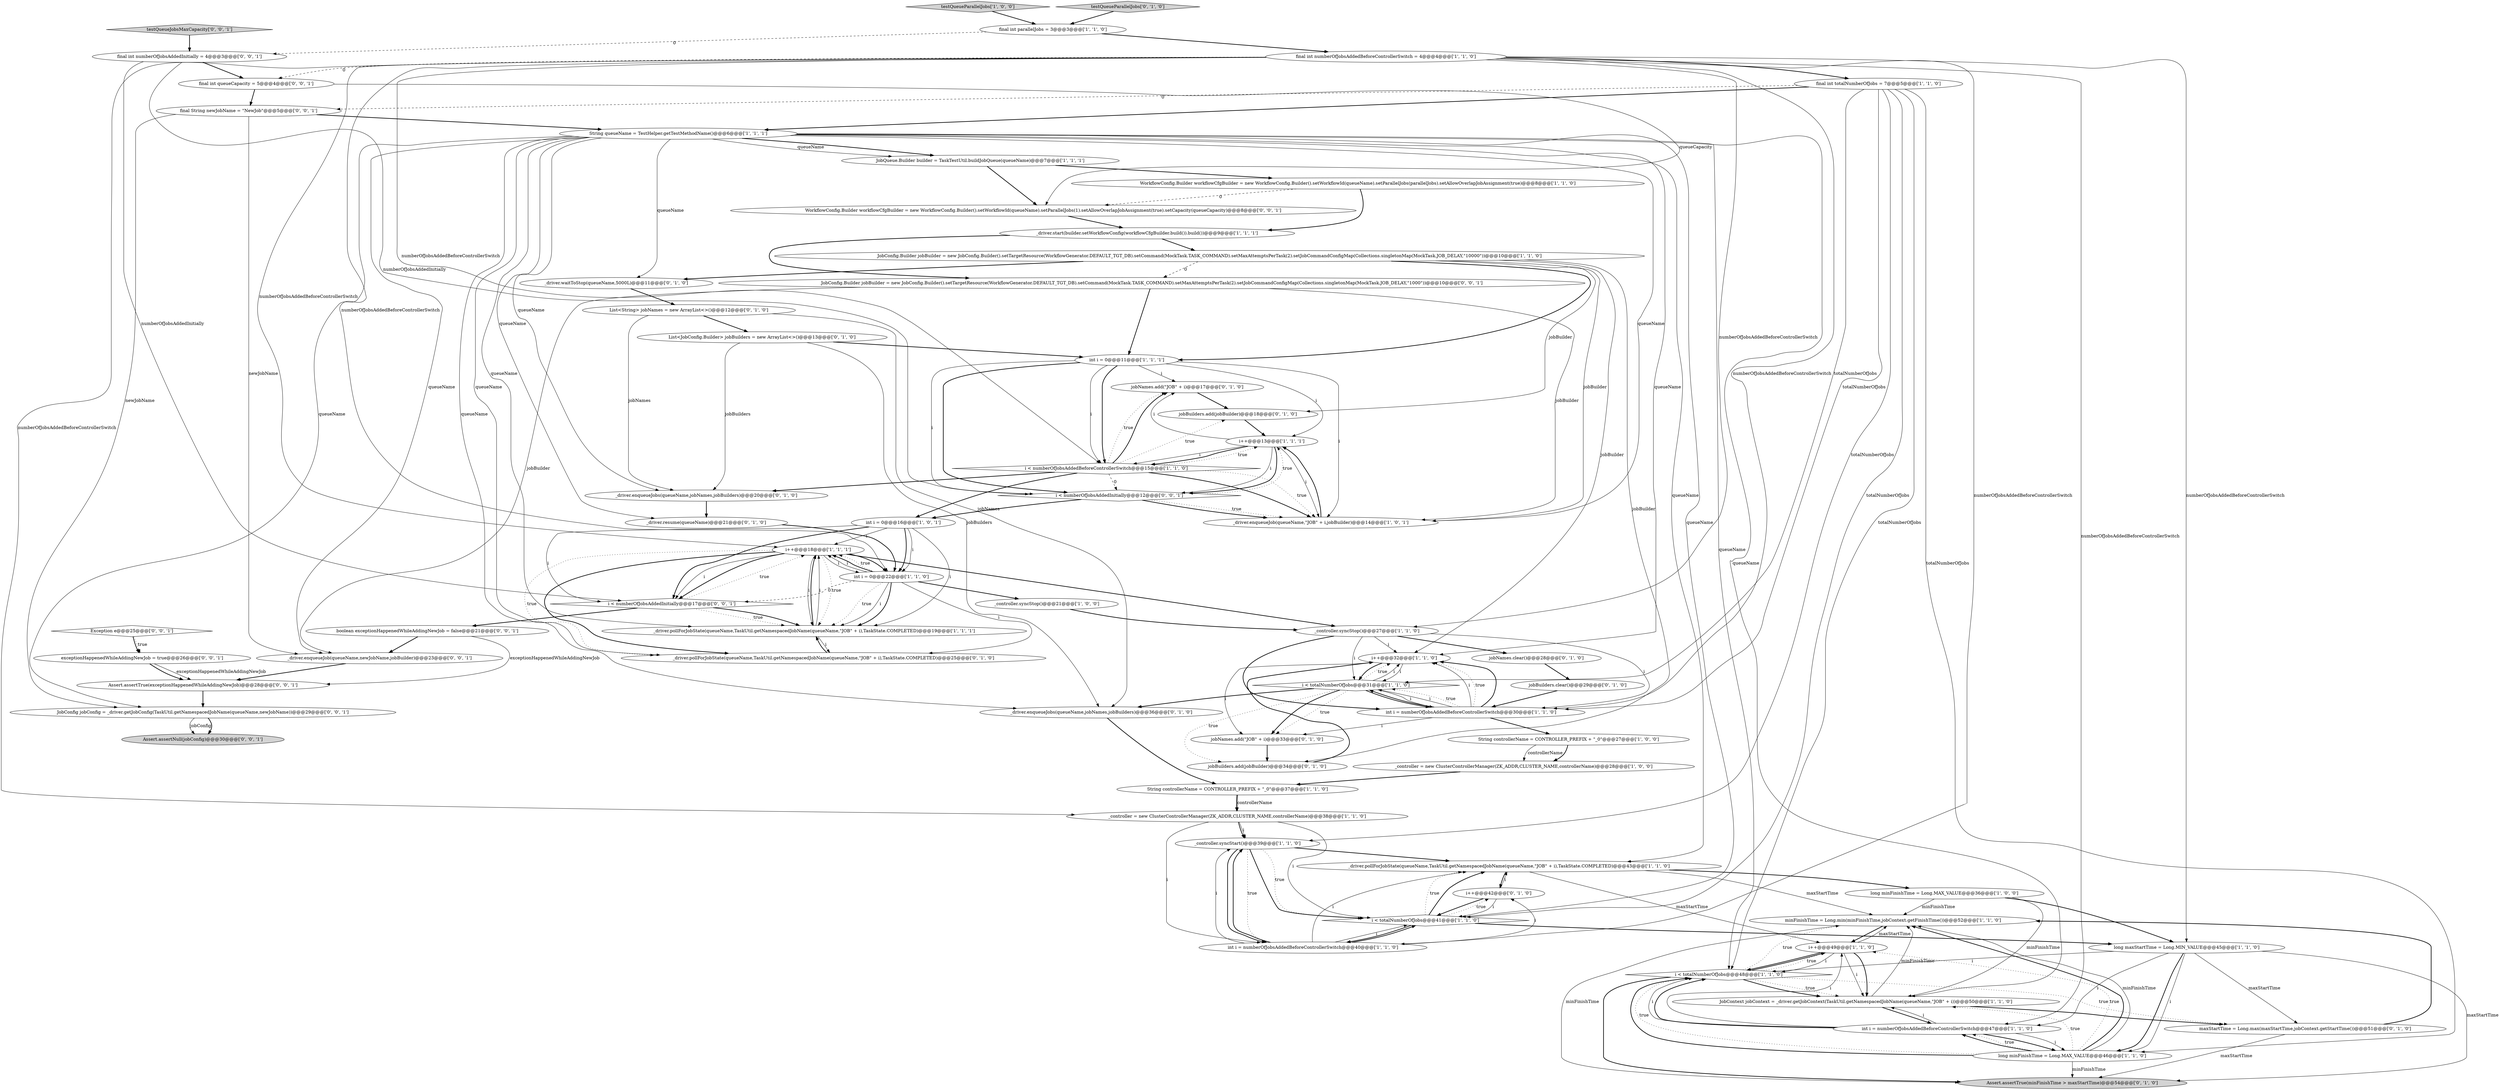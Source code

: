 digraph {
59 [style = filled, label = "JobConfig.Builder jobBuilder = new JobConfig.Builder().setTargetResource(WorkflowGenerator.DEFAULT_TGT_DB).setCommand(MockTask.TASK_COMMAND).setMaxAttemptsPerTask(2).setJobCommandConfigMap(Collections.singletonMap(MockTask.JOB_DELAY,\"1000\"))@@@10@@@['0', '0', '1']", fillcolor = white, shape = ellipse image = "AAA0AAABBB3BBB"];
23 [style = filled, label = "i < totalNumberOfJobs@@@48@@@['1', '1', '0']", fillcolor = white, shape = diamond image = "AAA0AAABBB1BBB"];
41 [style = filled, label = "_driver.waitToStop(queueName,5000L)@@@11@@@['0', '1', '0']", fillcolor = white, shape = ellipse image = "AAA1AAABBB2BBB"];
47 [style = filled, label = "jobNames.add(\"JOB\" + i)@@@17@@@['0', '1', '0']", fillcolor = white, shape = ellipse image = "AAA0AAABBB2BBB"];
26 [style = filled, label = "i++@@@18@@@['1', '1', '1']", fillcolor = white, shape = ellipse image = "AAA0AAABBB1BBB"];
14 [style = filled, label = "int i = 0@@@11@@@['1', '1', '1']", fillcolor = white, shape = ellipse image = "AAA0AAABBB1BBB"];
6 [style = filled, label = "final int numberOfJobsAddedBeforeControllerSwitch = 4@@@4@@@['1', '1', '0']", fillcolor = white, shape = ellipse image = "AAA0AAABBB1BBB"];
27 [style = filled, label = "i++@@@32@@@['1', '1', '0']", fillcolor = white, shape = ellipse image = "AAA0AAABBB1BBB"];
62 [style = filled, label = "boolean exceptionHappenedWhileAddingNewJob = false@@@21@@@['0', '0', '1']", fillcolor = white, shape = ellipse image = "AAA0AAABBB3BBB"];
15 [style = filled, label = "int i = 0@@@16@@@['1', '0', '1']", fillcolor = white, shape = ellipse image = "AAA0AAABBB1BBB"];
4 [style = filled, label = "testQueueParallelJobs['1', '0', '0']", fillcolor = lightgray, shape = diamond image = "AAA0AAABBB1BBB"];
29 [style = filled, label = "minFinishTime = Long.min(minFinishTime,jobContext.getFinishTime())@@@52@@@['1', '1', '0']", fillcolor = white, shape = ellipse image = "AAA0AAABBB1BBB"];
11 [style = filled, label = "long minFinishTime = Long.MAX_VALUE@@@46@@@['1', '1', '0']", fillcolor = white, shape = ellipse image = "AAA0AAABBB1BBB"];
51 [style = filled, label = "_driver.enqueueJobs(queueName,jobNames,jobBuilders)@@@36@@@['0', '1', '0']", fillcolor = white, shape = ellipse image = "AAA1AAABBB2BBB"];
25 [style = filled, label = "_controller.syncStart()@@@39@@@['1', '1', '0']", fillcolor = white, shape = ellipse image = "AAA0AAABBB1BBB"];
52 [style = filled, label = "List<JobConfig.Builder> jobBuilders = new ArrayList<>()@@@13@@@['0', '1', '0']", fillcolor = white, shape = ellipse image = "AAA1AAABBB2BBB"];
2 [style = filled, label = "_driver.start(builder.setWorkflowConfig(workflowCfgBuilder.build()).build())@@@9@@@['1', '1', '1']", fillcolor = white, shape = ellipse image = "AAA0AAABBB1BBB"];
5 [style = filled, label = "JobConfig.Builder jobBuilder = new JobConfig.Builder().setTargetResource(WorkflowGenerator.DEFAULT_TGT_DB).setCommand(MockTask.TASK_COMMAND).setMaxAttemptsPerTask(2).setJobCommandConfigMap(Collections.singletonMap(MockTask.JOB_DELAY,\"10000\"))@@@10@@@['1', '1', '0']", fillcolor = white, shape = ellipse image = "AAA0AAABBB1BBB"];
54 [style = filled, label = "jobNames.add(\"JOB\" + i)@@@33@@@['0', '1', '0']", fillcolor = white, shape = ellipse image = "AAA0AAABBB2BBB"];
34 [style = filled, label = "final int totalNumberOfJobs = 7@@@5@@@['1', '1', '0']", fillcolor = white, shape = ellipse image = "AAA0AAABBB1BBB"];
16 [style = filled, label = "long maxStartTime = Long.MIN_VALUE@@@45@@@['1', '1', '0']", fillcolor = white, shape = ellipse image = "AAA0AAABBB1BBB"];
50 [style = filled, label = "jobNames.clear()@@@28@@@['0', '1', '0']", fillcolor = white, shape = ellipse image = "AAA1AAABBB2BBB"];
61 [style = filled, label = "WorkflowConfig.Builder workflowCfgBuilder = new WorkflowConfig.Builder().setWorkflowId(queueName).setParallelJobs(1).setAllowOverlapJobAssignment(true).setCapacity(queueCapacity)@@@8@@@['0', '0', '1']", fillcolor = white, shape = ellipse image = "AAA0AAABBB3BBB"];
49 [style = filled, label = "testQueueParallelJobs['0', '1', '0']", fillcolor = lightgray, shape = diamond image = "AAA0AAABBB2BBB"];
66 [style = filled, label = "i < numberOfJobsAddedInitially@@@17@@@['0', '0', '1']", fillcolor = white, shape = diamond image = "AAA0AAABBB3BBB"];
8 [style = filled, label = "_driver.pollForJobState(queueName,TaskUtil.getNamespacedJobName(queueName,\"JOB\" + i),TaskState.COMPLETED)@@@19@@@['1', '1', '1']", fillcolor = white, shape = ellipse image = "AAA0AAABBB1BBB"];
65 [style = filled, label = "testQueueJobsMaxCapacity['0', '0', '1']", fillcolor = lightgray, shape = diamond image = "AAA0AAABBB3BBB"];
22 [style = filled, label = "JobContext jobContext = _driver.getJobContext(TaskUtil.getNamespacedJobName(queueName,\"JOB\" + i))@@@50@@@['1', '1', '0']", fillcolor = white, shape = ellipse image = "AAA0AAABBB1BBB"];
55 [style = filled, label = "i < numberOfJobsAddedInitially@@@12@@@['0', '0', '1']", fillcolor = white, shape = diamond image = "AAA0AAABBB3BBB"];
30 [style = filled, label = "long minFinishTime = Long.MAX_VALUE@@@36@@@['1', '0', '0']", fillcolor = white, shape = ellipse image = "AAA0AAABBB1BBB"];
21 [style = filled, label = "String controllerName = CONTROLLER_PREFIX + \"_0\"@@@27@@@['1', '0', '0']", fillcolor = white, shape = ellipse image = "AAA0AAABBB1BBB"];
3 [style = filled, label = "i < totalNumberOfJobs@@@31@@@['1', '1', '0']", fillcolor = white, shape = diamond image = "AAA0AAABBB1BBB"];
17 [style = filled, label = "_driver.pollForJobState(queueName,TaskUtil.getNamespacedJobName(queueName,\"JOB\" + i),TaskState.COMPLETED)@@@43@@@['1', '1', '0']", fillcolor = white, shape = ellipse image = "AAA0AAABBB1BBB"];
32 [style = filled, label = "i++@@@13@@@['1', '1', '1']", fillcolor = white, shape = ellipse image = "AAA0AAABBB1BBB"];
48 [style = filled, label = "maxStartTime = Long.max(maxStartTime,jobContext.getStartTime())@@@51@@@['0', '1', '0']", fillcolor = white, shape = ellipse image = "AAA0AAABBB2BBB"];
46 [style = filled, label = "jobBuilders.add(jobBuilder)@@@18@@@['0', '1', '0']", fillcolor = white, shape = ellipse image = "AAA1AAABBB2BBB"];
63 [style = filled, label = "final int queueCapacity = 5@@@4@@@['0', '0', '1']", fillcolor = white, shape = ellipse image = "AAA0AAABBB3BBB"];
69 [style = filled, label = "Assert.assertTrue(exceptionHappenedWhileAddingNewJob)@@@28@@@['0', '0', '1']", fillcolor = white, shape = ellipse image = "AAA0AAABBB3BBB"];
37 [style = filled, label = "_controller.syncStop()@@@27@@@['1', '1', '0']", fillcolor = white, shape = ellipse image = "AAA0AAABBB1BBB"];
10 [style = filled, label = "_controller = new ClusterControllerManager(ZK_ADDR,CLUSTER_NAME,controllerName)@@@38@@@['1', '1', '0']", fillcolor = white, shape = ellipse image = "AAA0AAABBB1BBB"];
9 [style = filled, label = "int i = 0@@@22@@@['1', '1', '0']", fillcolor = white, shape = ellipse image = "AAA0AAABBB1BBB"];
60 [style = filled, label = "_driver.enqueueJob(queueName,newJobName,jobBuilder)@@@23@@@['0', '0', '1']", fillcolor = white, shape = ellipse image = "AAA0AAABBB3BBB"];
7 [style = filled, label = "JobQueue.Builder builder = TaskTestUtil.buildJobQueue(queueName)@@@7@@@['1', '1', '1']", fillcolor = white, shape = ellipse image = "AAA0AAABBB1BBB"];
1 [style = filled, label = "final int parallelJobs = 3@@@3@@@['1', '1', '0']", fillcolor = white, shape = ellipse image = "AAA0AAABBB1BBB"];
43 [style = filled, label = "i++@@@42@@@['0', '1', '0']", fillcolor = white, shape = ellipse image = "AAA0AAABBB2BBB"];
38 [style = filled, label = "_driver.resume(queueName)@@@21@@@['0', '1', '0']", fillcolor = white, shape = ellipse image = "AAA1AAABBB2BBB"];
19 [style = filled, label = "i++@@@49@@@['1', '1', '0']", fillcolor = white, shape = ellipse image = "AAA0AAABBB1BBB"];
13 [style = filled, label = "_controller = new ClusterControllerManager(ZK_ADDR,CLUSTER_NAME,controllerName)@@@28@@@['1', '0', '0']", fillcolor = white, shape = ellipse image = "AAA0AAABBB1BBB"];
35 [style = filled, label = "WorkflowConfig.Builder workflowCfgBuilder = new WorkflowConfig.Builder().setWorkflowId(queueName).setParallelJobs(parallelJobs).setAllowOverlapJobAssignment(true)@@@8@@@['1', '1', '0']", fillcolor = white, shape = ellipse image = "AAA0AAABBB1BBB"];
12 [style = filled, label = "_controller.syncStop()@@@21@@@['1', '0', '0']", fillcolor = white, shape = ellipse image = "AAA0AAABBB1BBB"];
40 [style = filled, label = "Assert.assertTrue(minFinishTime > maxStartTime)@@@54@@@['0', '1', '0']", fillcolor = lightgray, shape = ellipse image = "AAA0AAABBB2BBB"];
44 [style = filled, label = "jobBuilders.add(jobBuilder)@@@34@@@['0', '1', '0']", fillcolor = white, shape = ellipse image = "AAA1AAABBB2BBB"];
36 [style = filled, label = "String controllerName = CONTROLLER_PREFIX + \"_0\"@@@37@@@['1', '1', '0']", fillcolor = white, shape = ellipse image = "AAA0AAABBB1BBB"];
45 [style = filled, label = "_driver.enqueueJobs(queueName,jobNames,jobBuilders)@@@20@@@['0', '1', '0']", fillcolor = white, shape = ellipse image = "AAA1AAABBB2BBB"];
53 [style = filled, label = "List<String> jobNames = new ArrayList<>()@@@12@@@['0', '1', '0']", fillcolor = white, shape = ellipse image = "AAA1AAABBB2BBB"];
64 [style = filled, label = "final String newJobName = \"NewJob\"@@@5@@@['0', '0', '1']", fillcolor = white, shape = ellipse image = "AAA0AAABBB3BBB"];
24 [style = filled, label = "int i = numberOfJobsAddedBeforeControllerSwitch@@@30@@@['1', '1', '0']", fillcolor = white, shape = ellipse image = "AAA0AAABBB1BBB"];
31 [style = filled, label = "String queueName = TestHelper.getTestMethodName()@@@6@@@['1', '1', '1']", fillcolor = white, shape = ellipse image = "AAA0AAABBB1BBB"];
42 [style = filled, label = "_driver.pollForJobState(queueName,TaskUtil.getNamespacedJobName(queueName,\"JOB\" + i),TaskState.COMPLETED)@@@25@@@['0', '1', '0']", fillcolor = white, shape = ellipse image = "AAA0AAABBB2BBB"];
58 [style = filled, label = "final int numberOfJobsAddedInitially = 4@@@3@@@['0', '0', '1']", fillcolor = white, shape = ellipse image = "AAA0AAABBB3BBB"];
33 [style = filled, label = "i < numberOfJobsAddedBeforeControllerSwitch@@@15@@@['1', '1', '0']", fillcolor = white, shape = diamond image = "AAA0AAABBB1BBB"];
57 [style = filled, label = "exceptionHappenedWhileAddingNewJob = true@@@26@@@['0', '0', '1']", fillcolor = white, shape = ellipse image = "AAA0AAABBB3BBB"];
67 [style = filled, label = "Assert.assertNull(jobConfig)@@@30@@@['0', '0', '1']", fillcolor = lightgray, shape = ellipse image = "AAA0AAABBB3BBB"];
20 [style = filled, label = "int i = numberOfJobsAddedBeforeControllerSwitch@@@47@@@['1', '1', '0']", fillcolor = white, shape = ellipse image = "AAA0AAABBB1BBB"];
28 [style = filled, label = "_driver.enqueueJob(queueName,\"JOB\" + i,jobBuilder)@@@14@@@['1', '0', '1']", fillcolor = white, shape = ellipse image = "AAA0AAABBB1BBB"];
39 [style = filled, label = "jobBuilders.clear()@@@29@@@['0', '1', '0']", fillcolor = white, shape = ellipse image = "AAA1AAABBB2BBB"];
68 [style = filled, label = "Exception e@@@25@@@['0', '0', '1']", fillcolor = white, shape = diamond image = "AAA0AAABBB3BBB"];
56 [style = filled, label = "JobConfig jobConfig = _driver.getJobConfig(TaskUtil.getNamespacedJobName(queueName,newJobName))@@@29@@@['0', '0', '1']", fillcolor = white, shape = ellipse image = "AAA0AAABBB3BBB"];
0 [style = filled, label = "int i = numberOfJobsAddedBeforeControllerSwitch@@@40@@@['1', '1', '0']", fillcolor = white, shape = ellipse image = "AAA0AAABBB1BBB"];
18 [style = filled, label = "i < totalNumberOfJobs@@@41@@@['1', '1', '0']", fillcolor = white, shape = diamond image = "AAA0AAABBB1BBB"];
24->21 [style = bold, label=""];
23->22 [style = bold, label=""];
5->14 [style = bold, label=""];
11->29 [style = bold, label=""];
3->24 [style = bold, label=""];
20->23 [style = bold, label=""];
6->33 [style = solid, label="numberOfJobsAddedBeforeControllerSwitch"];
6->10 [style = solid, label="numberOfJobsAddedBeforeControllerSwitch"];
37->24 [style = solid, label="i"];
16->11 [style = solid, label="i"];
29->19 [style = bold, label=""];
11->23 [style = dotted, label="true"];
34->64 [style = dashed, label="0"];
58->66 [style = solid, label="numberOfJobsAddedInitially"];
53->51 [style = solid, label="jobNames"];
31->42 [style = solid, label="queueName"];
63->61 [style = solid, label="queueCapacity"];
33->32 [style = dotted, label="true"];
14->32 [style = solid, label="i"];
6->16 [style = solid, label="numberOfJobsAddedBeforeControllerSwitch"];
59->28 [style = solid, label="jobBuilder"];
58->55 [style = solid, label="numberOfJobsAddedInitially"];
0->17 [style = solid, label="i"];
19->22 [style = bold, label=""];
69->56 [style = bold, label=""];
0->43 [style = solid, label="i"];
51->36 [style = bold, label=""];
0->25 [style = bold, label=""];
22->20 [style = bold, label=""];
19->23 [style = bold, label=""];
25->17 [style = bold, label=""];
33->47 [style = bold, label=""];
20->11 [style = solid, label="i"];
24->54 [style = solid, label="i"];
43->18 [style = solid, label="i"];
31->27 [style = solid, label="queueName"];
65->58 [style = bold, label=""];
9->26 [style = solid, label="i"];
23->22 [style = dotted, label="true"];
41->53 [style = bold, label=""];
6->9 [style = solid, label="numberOfJobsAddedBeforeControllerSwitch"];
2->59 [style = bold, label=""];
57->69 [style = solid, label="exceptionHappenedWhileAddingNewJob"];
39->24 [style = bold, label=""];
34->25 [style = solid, label="totalNumberOfJobs"];
32->55 [style = bold, label=""];
10->0 [style = solid, label="i"];
11->19 [style = dotted, label="true"];
31->28 [style = solid, label="queueName"];
16->40 [style = solid, label="maxStartTime"];
25->0 [style = dotted, label="true"];
11->23 [style = bold, label=""];
18->43 [style = dotted, label="true"];
49->1 [style = bold, label=""];
26->66 [style = bold, label=""];
60->69 [style = bold, label=""];
24->3 [style = solid, label="i"];
26->42 [style = dotted, label="true"];
57->69 [style = bold, label=""];
33->28 [style = dotted, label="true"];
34->11 [style = solid, label="totalNumberOfJobs"];
9->26 [style = bold, label=""];
10->25 [style = solid, label="i"];
24->27 [style = bold, label=""];
63->64 [style = bold, label=""];
50->39 [style = bold, label=""];
31->38 [style = solid, label="queueName"];
31->17 [style = solid, label="queueName"];
33->47 [style = dotted, label="true"];
62->69 [style = solid, label="exceptionHappenedWhileAddingNewJob"];
32->28 [style = solid, label="i"];
17->19 [style = solid, label="maxStartTime"];
9->12 [style = bold, label=""];
22->48 [style = bold, label=""];
66->26 [style = dotted, label="true"];
5->41 [style = bold, label=""];
20->23 [style = solid, label="i"];
31->60 [style = solid, label="queueName"];
5->59 [style = dashed, label="0"];
66->62 [style = bold, label=""];
11->20 [style = bold, label=""];
15->9 [style = bold, label=""];
25->18 [style = dotted, label="true"];
56->67 [style = solid, label="jobConfig"];
26->42 [style = bold, label=""];
5->44 [style = solid, label="jobBuilder"];
8->26 [style = bold, label=""];
31->45 [style = solid, label="queueName"];
28->32 [style = bold, label=""];
68->57 [style = dotted, label="true"];
12->37 [style = bold, label=""];
47->46 [style = bold, label=""];
21->13 [style = solid, label="controllerName"];
34->3 [style = solid, label="totalNumberOfJobs"];
26->9 [style = bold, label=""];
30->16 [style = bold, label=""];
31->23 [style = solid, label="queueName"];
35->61 [style = dashed, label="0"];
6->0 [style = solid, label="numberOfJobsAddedBeforeControllerSwitch"];
4->1 [style = bold, label=""];
8->42 [style = solid, label="i"];
38->9 [style = bold, label=""];
55->28 [style = bold, label=""];
3->27 [style = dotted, label="true"];
18->17 [style = dotted, label="true"];
3->54 [style = dotted, label="true"];
19->29 [style = solid, label="maxStartTime"];
0->25 [style = solid, label="i"];
11->40 [style = solid, label="minFinishTime"];
44->27 [style = bold, label=""];
17->29 [style = solid, label="maxStartTime"];
66->8 [style = dotted, label="true"];
62->60 [style = bold, label=""];
11->29 [style = solid, label="minFinishTime"];
19->23 [style = solid, label="i"];
9->66 [style = dashed, label="0"];
16->20 [style = solid, label="i"];
31->41 [style = solid, label="queueName"];
32->33 [style = solid, label="i"];
24->27 [style = solid, label="i"];
20->19 [style = solid, label="i"];
32->33 [style = bold, label=""];
3->27 [style = solid, label="i"];
3->44 [style = dotted, label="true"];
43->18 [style = bold, label=""];
23->29 [style = dotted, label="true"];
3->54 [style = bold, label=""];
61->2 [style = bold, label=""];
7->35 [style = bold, label=""];
33->45 [style = bold, label=""];
21->13 [style = bold, label=""];
52->45 [style = solid, label="jobBuilders"];
20->11 [style = bold, label=""];
52->51 [style = solid, label="jobBuilders"];
45->38 [style = bold, label=""];
53->45 [style = solid, label="jobNames"];
33->55 [style = dashed, label="0"];
35->2 [style = bold, label=""];
37->24 [style = bold, label=""];
34->23 [style = solid, label="totalNumberOfJobs"];
14->33 [style = solid, label="i"];
3->24 [style = solid, label="i"];
68->57 [style = bold, label=""];
0->18 [style = solid, label="i"];
31->56 [style = solid, label="queueName"];
23->19 [style = dotted, label="true"];
15->66 [style = solid, label="i"];
36->10 [style = bold, label=""];
30->29 [style = solid, label="minFinishTime"];
27->54 [style = solid, label="i"];
58->63 [style = bold, label=""];
31->8 [style = solid, label="queueName"];
19->22 [style = solid, label="i"];
15->9 [style = solid, label="i"];
25->18 [style = bold, label=""];
14->28 [style = solid, label="i"];
6->26 [style = solid, label="numberOfJobsAddedBeforeControllerSwitch"];
14->55 [style = solid, label="i"];
24->3 [style = dotted, label="true"];
6->37 [style = solid, label="numberOfJobsAddedBeforeControllerSwitch"];
59->14 [style = bold, label=""];
55->15 [style = bold, label=""];
15->26 [style = solid, label="i"];
6->24 [style = solid, label="numberOfJobsAddedBeforeControllerSwitch"];
27->3 [style = solid, label="i"];
64->60 [style = solid, label="newJobName"];
33->15 [style = bold, label=""];
26->66 [style = solid, label="i"];
34->31 [style = bold, label=""];
24->3 [style = bold, label=""];
37->3 [style = solid, label="i"];
18->16 [style = bold, label=""];
43->17 [style = solid, label="i"];
31->18 [style = solid, label="queueName"];
11->20 [style = dotted, label="true"];
34->24 [style = solid, label="totalNumberOfJobs"];
55->28 [style = dotted, label="true"];
3->51 [style = bold, label=""];
25->0 [style = bold, label=""];
23->40 [style = bold, label=""];
48->29 [style = bold, label=""];
16->23 [style = solid, label="i"];
32->55 [style = solid, label="i"];
13->36 [style = bold, label=""];
17->30 [style = bold, label=""];
16->11 [style = bold, label=""];
5->28 [style = solid, label="jobBuilder"];
33->46 [style = dotted, label="true"];
9->42 [style = solid, label="i"];
8->26 [style = solid, label="i"];
9->8 [style = dotted, label="true"];
31->7 [style = solid, label="queueName"];
14->55 [style = bold, label=""];
56->67 [style = bold, label=""];
15->8 [style = solid, label="i"];
10->18 [style = solid, label="i"];
14->47 [style = solid, label="i"];
59->60 [style = solid, label="jobBuilder"];
23->19 [style = bold, label=""];
31->22 [style = solid, label="queueName"];
6->63 [style = dashed, label="0"];
7->61 [style = bold, label=""];
5->27 [style = solid, label="jobBuilder"];
27->3 [style = bold, label=""];
6->20 [style = solid, label="numberOfJobsAddedBeforeControllerSwitch"];
5->46 [style = solid, label="jobBuilder"];
2->5 [style = bold, label=""];
17->43 [style = bold, label=""];
46->32 [style = bold, label=""];
26->8 [style = dotted, label="true"];
9->8 [style = solid, label="i"];
23->48 [style = dotted, label="true"];
66->8 [style = bold, label=""];
10->25 [style = bold, label=""];
1->6 [style = bold, label=""];
26->9 [style = solid, label="i"];
33->28 [style = bold, label=""];
54->44 [style = bold, label=""];
37->50 [style = bold, label=""];
16->48 [style = solid, label="maxStartTime"];
48->40 [style = solid, label="maxStartTime"];
1->58 [style = dashed, label="0"];
9->26 [style = dotted, label="true"];
34->18 [style = solid, label="totalNumberOfJobs"];
6->34 [style = bold, label=""];
14->33 [style = bold, label=""];
29->40 [style = solid, label="minFinishTime"];
42->8 [style = bold, label=""];
36->10 [style = solid, label="controllerName"];
24->27 [style = dotted, label="true"];
31->51 [style = solid, label="queueName"];
18->17 [style = bold, label=""];
55->32 [style = dotted, label="true"];
37->27 [style = solid, label="i"];
22->29 [style = solid, label="minFinishTime"];
30->22 [style = solid, label="minFinishTime"];
9->8 [style = bold, label=""];
64->31 [style = bold, label=""];
26->8 [style = solid, label="i"];
26->37 [style = bold, label=""];
11->22 [style = dotted, label="true"];
64->56 [style = solid, label="newJobName"];
52->14 [style = bold, label=""];
0->18 [style = bold, label=""];
15->66 [style = bold, label=""];
20->22 [style = solid, label="i"];
31->7 [style = bold, label=""];
32->47 [style = solid, label="i"];
18->0 [style = bold, label=""];
53->52 [style = bold, label=""];
}
